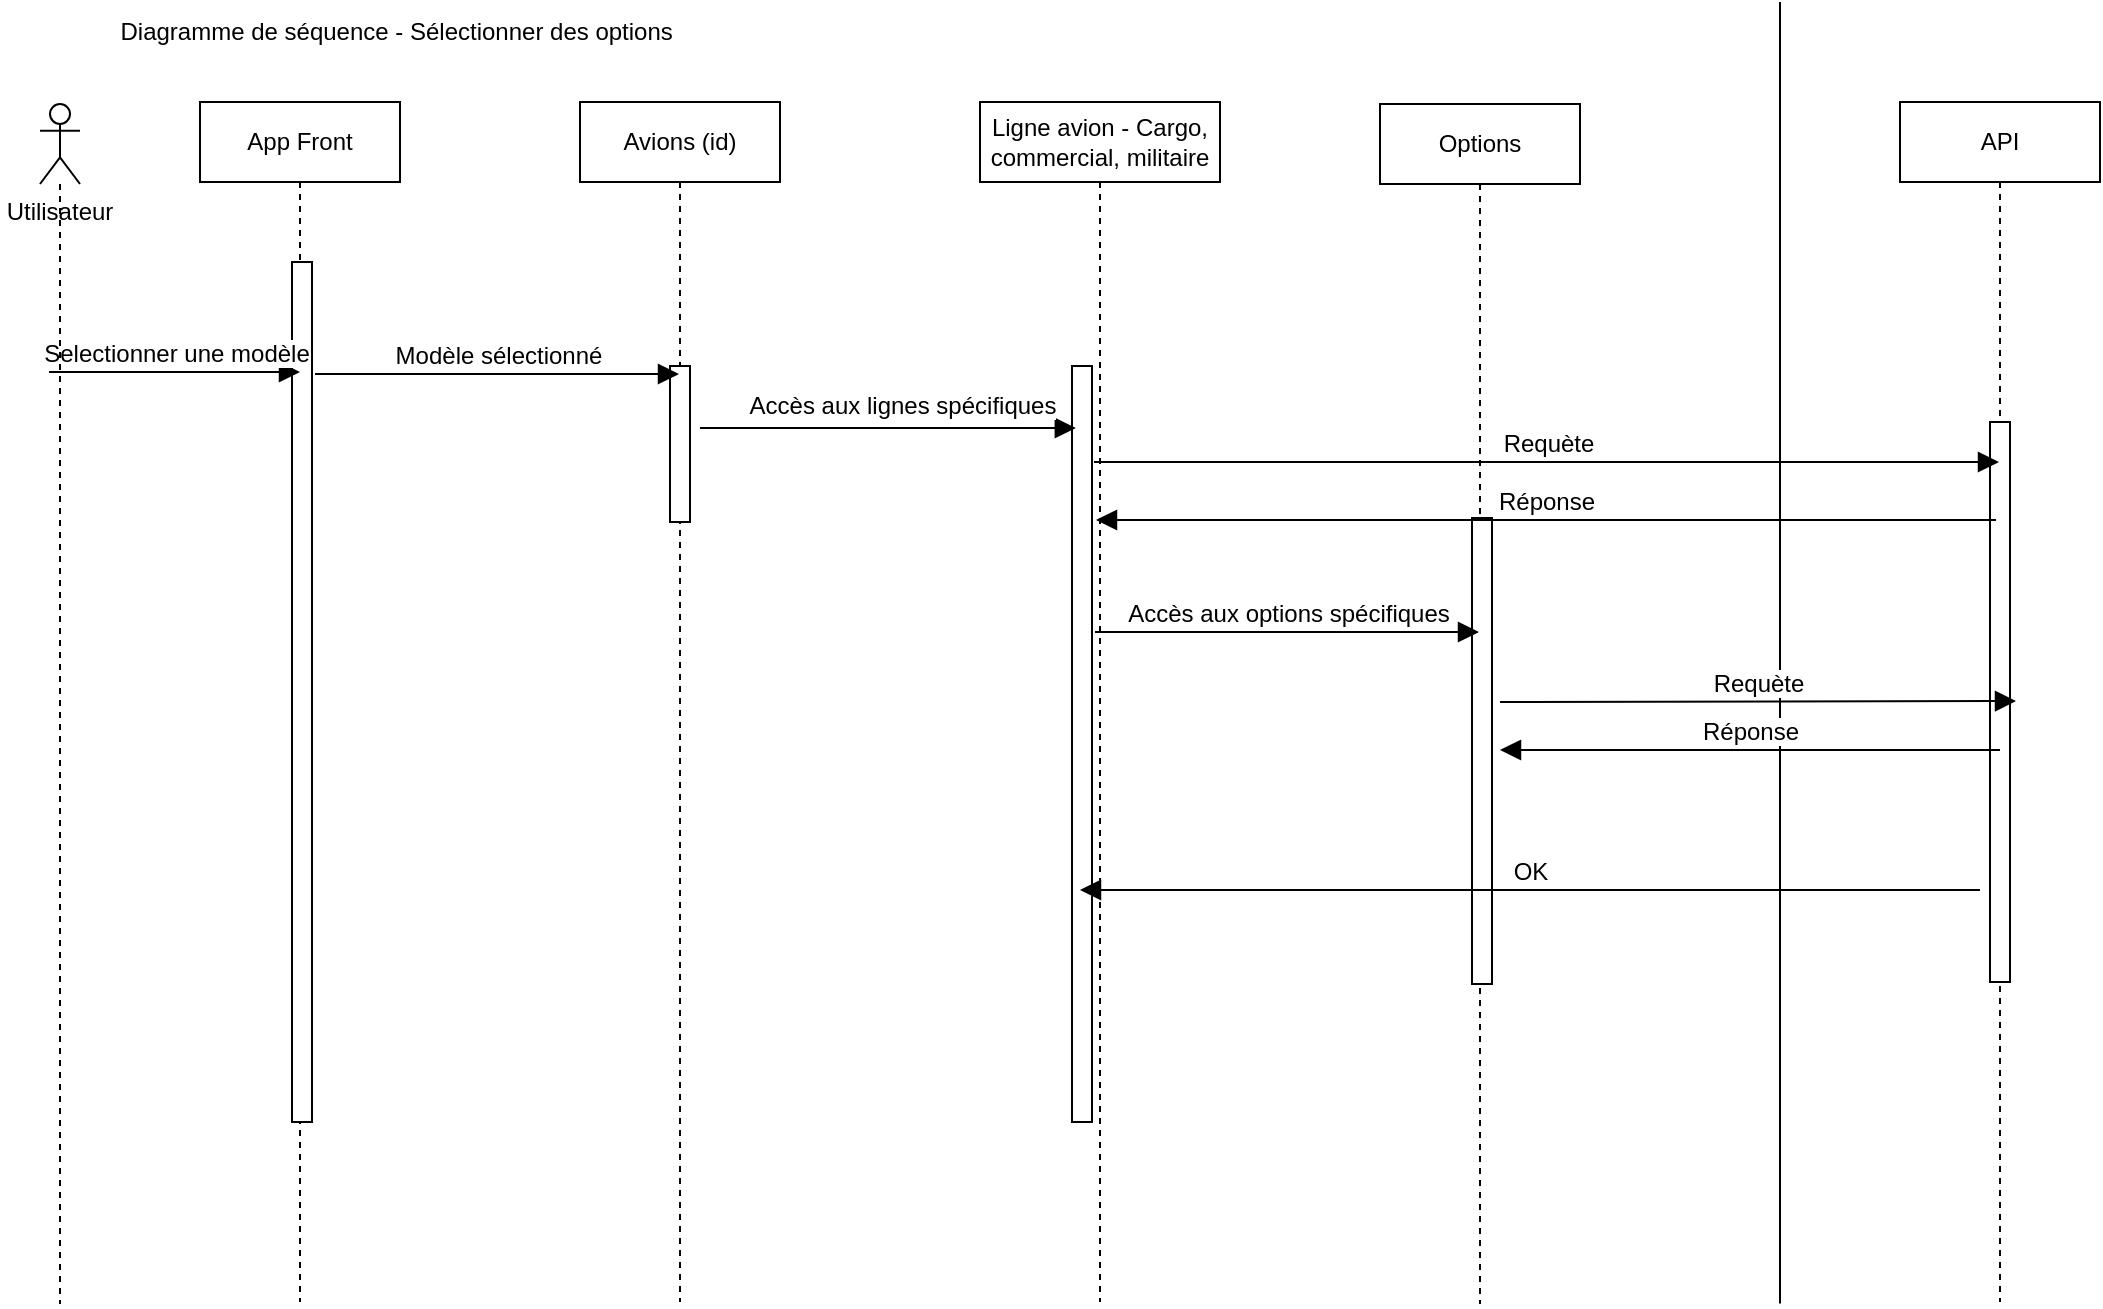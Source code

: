 <mxfile version="24.9.3">
  <diagram name="Page-1" id="bG8l3HCdxYYPTU4J25cE">
    <mxGraphModel dx="1282" dy="1710" grid="1" gridSize="10" guides="1" tooltips="1" connect="1" arrows="1" fold="1" page="1" pageScale="1" pageWidth="827" pageHeight="1169" math="0" shadow="0">
      <root>
        <mxCell id="0" />
        <mxCell id="1" parent="0" />
        <mxCell id="9ppKvF9D70RUMVK4zJBX-10" value="App Front" style="shape=umlLifeline;perimeter=lifelinePerimeter;whiteSpace=wrap;html=1;container=1;dropTarget=0;collapsible=0;recursiveResize=0;outlineConnect=0;portConstraint=eastwest;newEdgeStyle={&quot;curved&quot;:0,&quot;rounded&quot;:0};" parent="1" vertex="1">
          <mxGeometry x="130" y="40" width="100" height="600" as="geometry" />
        </mxCell>
        <mxCell id="9ppKvF9D70RUMVK4zJBX-13" value="" style="html=1;points=[[0,0,0,0,5],[0,1,0,0,-5],[1,0,0,0,5],[1,1,0,0,-5]];perimeter=orthogonalPerimeter;outlineConnect=0;targetShapes=umlLifeline;portConstraint=eastwest;newEdgeStyle={&quot;curved&quot;:0,&quot;rounded&quot;:0};" parent="9ppKvF9D70RUMVK4zJBX-10" vertex="1">
          <mxGeometry x="46" y="80" width="10" height="430" as="geometry" />
        </mxCell>
        <mxCell id="9ppKvF9D70RUMVK4zJBX-11" value="Ligne avion - Cargo, commercial, militaire" style="shape=umlLifeline;perimeter=lifelinePerimeter;whiteSpace=wrap;html=1;container=1;dropTarget=0;collapsible=0;recursiveResize=0;outlineConnect=0;portConstraint=eastwest;newEdgeStyle={&quot;curved&quot;:0,&quot;rounded&quot;:0};" parent="1" vertex="1">
          <mxGeometry x="520" y="40" width="120" height="600" as="geometry" />
        </mxCell>
        <mxCell id="9ppKvF9D70RUMVK4zJBX-17" value="" style="html=1;points=[[0,0,0,0,5],[0,1,0,0,-5],[1,0,0,0,5],[1,1,0,0,-5]];perimeter=orthogonalPerimeter;outlineConnect=0;targetShapes=umlLifeline;portConstraint=eastwest;newEdgeStyle={&quot;curved&quot;:0,&quot;rounded&quot;:0};" parent="9ppKvF9D70RUMVK4zJBX-11" vertex="1">
          <mxGeometry x="46" y="132" width="10" height="378" as="geometry" />
        </mxCell>
        <mxCell id="9ppKvF9D70RUMVK4zJBX-12" value="Options" style="shape=umlLifeline;perimeter=lifelinePerimeter;whiteSpace=wrap;html=1;container=1;dropTarget=0;collapsible=0;recursiveResize=0;outlineConnect=0;portConstraint=eastwest;newEdgeStyle={&quot;curved&quot;:0,&quot;rounded&quot;:0};" parent="1" vertex="1">
          <mxGeometry x="720" y="41" width="100" height="600" as="geometry" />
        </mxCell>
        <mxCell id="9ppKvF9D70RUMVK4zJBX-22" value="" style="html=1;points=[[0,0,0,0,5],[0,1,0,0,-5],[1,0,0,0,5],[1,1,0,0,-5]];perimeter=orthogonalPerimeter;outlineConnect=0;targetShapes=umlLifeline;portConstraint=eastwest;newEdgeStyle={&quot;curved&quot;:0,&quot;rounded&quot;:0};" parent="9ppKvF9D70RUMVK4zJBX-12" vertex="1">
          <mxGeometry x="46" y="207" width="10" height="233" as="geometry" />
        </mxCell>
        <mxCell id="9ppKvF9D70RUMVK4zJBX-21" value="Selectionner une modèle" style="html=1;verticalAlign=bottom;endArrow=block;curved=0;rounded=0;fontSize=12;startSize=8;endSize=8;" parent="1" edge="1">
          <mxGeometry width="80" relative="1" as="geometry">
            <mxPoint x="54.5" y="175" as="sourcePoint" />
            <mxPoint x="180" y="175" as="targetPoint" />
          </mxGeometry>
        </mxCell>
        <mxCell id="9ppKvF9D70RUMVK4zJBX-36" value="API" style="shape=umlLifeline;perimeter=lifelinePerimeter;whiteSpace=wrap;html=1;container=1;dropTarget=0;collapsible=0;recursiveResize=0;outlineConnect=0;portConstraint=eastwest;newEdgeStyle={&quot;curved&quot;:0,&quot;rounded&quot;:0};" parent="1" vertex="1">
          <mxGeometry x="980" y="40" width="100" height="600" as="geometry" />
        </mxCell>
        <mxCell id="9ppKvF9D70RUMVK4zJBX-40" value="" style="html=1;points=[[0,0,0,0,5],[0,1,0,0,-5],[1,0,0,0,5],[1,1,0,0,-5]];perimeter=orthogonalPerimeter;outlineConnect=0;targetShapes=umlLifeline;portConstraint=eastwest;newEdgeStyle={&quot;curved&quot;:0,&quot;rounded&quot;:0};" parent="9ppKvF9D70RUMVK4zJBX-36" vertex="1">
          <mxGeometry x="45" y="160" width="10" height="280" as="geometry" />
        </mxCell>
        <mxCell id="f0SORPLu1wxNBxf0j8MD-3" value="" style="shape=umlLifeline;perimeter=lifelinePerimeter;whiteSpace=wrap;html=1;container=1;dropTarget=0;collapsible=0;recursiveResize=0;outlineConnect=0;portConstraint=eastwest;newEdgeStyle={&quot;curved&quot;:0,&quot;rounded&quot;:0};participant=umlActor;" parent="1" vertex="1">
          <mxGeometry x="50" y="41" width="20" height="600" as="geometry" />
        </mxCell>
        <mxCell id="f0SORPLu1wxNBxf0j8MD-7" value="Avions (id)" style="shape=umlLifeline;perimeter=lifelinePerimeter;whiteSpace=wrap;html=1;container=1;dropTarget=0;collapsible=0;recursiveResize=0;outlineConnect=0;portConstraint=eastwest;newEdgeStyle={&quot;curved&quot;:0,&quot;rounded&quot;:0};" parent="1" vertex="1">
          <mxGeometry x="320" y="40" width="100" height="600" as="geometry" />
        </mxCell>
        <mxCell id="f0SORPLu1wxNBxf0j8MD-8" value="" style="html=1;points=[[0,0,0,0,5],[0,1,0,0,-5],[1,0,0,0,5],[1,1,0,0,-5]];perimeter=orthogonalPerimeter;outlineConnect=0;targetShapes=umlLifeline;portConstraint=eastwest;newEdgeStyle={&quot;curved&quot;:0,&quot;rounded&quot;:0};" parent="f0SORPLu1wxNBxf0j8MD-7" vertex="1">
          <mxGeometry x="45" y="132" width="10" height="78" as="geometry" />
        </mxCell>
        <mxCell id="f0SORPLu1wxNBxf0j8MD-9" value="Accès aux lignes spécifiques" style="html=1;verticalAlign=bottom;endArrow=block;curved=0;rounded=0;fontSize=12;startSize=8;endSize=8;" parent="1" edge="1">
          <mxGeometry x="0.069" y="2" width="80" relative="1" as="geometry">
            <mxPoint x="380" y="203" as="sourcePoint" />
            <mxPoint x="567.91" y="203" as="targetPoint" />
            <mxPoint as="offset" />
          </mxGeometry>
        </mxCell>
        <mxCell id="9_ZU9nsxjjVMOfDPYhVh-3" value="OK" style="html=1;verticalAlign=bottom;endArrow=block;curved=0;rounded=0;fontSize=12;startSize=8;endSize=8;" parent="1" edge="1">
          <mxGeometry width="80" relative="1" as="geometry">
            <mxPoint x="1020" y="434" as="sourcePoint" />
            <mxPoint x="570" y="434" as="targetPoint" />
          </mxGeometry>
        </mxCell>
        <mxCell id="zopguFTVqJUVnxxEzmCS-1" value="Accès aux options spécifiques" style="html=1;verticalAlign=bottom;endArrow=block;curved=0;rounded=0;fontSize=12;startSize=8;endSize=8;" parent="1" edge="1" target="9ppKvF9D70RUMVK4zJBX-12">
          <mxGeometry width="80" relative="1" as="geometry">
            <mxPoint x="577.5" y="305" as="sourcePoint" />
            <mxPoint x="704" y="305" as="targetPoint" />
          </mxGeometry>
        </mxCell>
        <mxCell id="haEERoZPzBM3zG14rT2W-1" value="Diagramme de séquence - Sélectionner des options&amp;nbsp;" style="text;html=1;align=center;verticalAlign=middle;whiteSpace=wrap;rounded=0;" vertex="1" parent="1">
          <mxGeometry x="80" y="-10" width="300" height="30" as="geometry" />
        </mxCell>
        <mxCell id="haEERoZPzBM3zG14rT2W-2" value="Utilisateur" style="text;html=1;align=center;verticalAlign=middle;whiteSpace=wrap;rounded=0;" vertex="1" parent="1">
          <mxGeometry x="30" y="80" width="60" height="30" as="geometry" />
        </mxCell>
        <mxCell id="haEERoZPzBM3zG14rT2W-3" value="" style="endArrow=none;html=1;rounded=0;" edge="1" parent="1">
          <mxGeometry width="50" height="50" relative="1" as="geometry">
            <mxPoint x="920" y="640.8" as="sourcePoint" />
            <mxPoint x="920" y="-10" as="targetPoint" />
          </mxGeometry>
        </mxCell>
        <mxCell id="haEERoZPzBM3zG14rT2W-4" value="Modèle sélectionné" style="html=1;verticalAlign=bottom;endArrow=block;curved=0;rounded=0;fontSize=12;startSize=8;endSize=8;" edge="1" parent="1" target="f0SORPLu1wxNBxf0j8MD-7">
          <mxGeometry width="80" relative="1" as="geometry">
            <mxPoint x="187.5" y="176" as="sourcePoint" />
            <mxPoint x="313" y="176" as="targetPoint" />
          </mxGeometry>
        </mxCell>
        <mxCell id="haEERoZPzBM3zG14rT2W-5" value="Requète" style="html=1;verticalAlign=bottom;endArrow=block;curved=0;rounded=0;fontSize=12;startSize=8;endSize=8;" edge="1" parent="1" target="9ppKvF9D70RUMVK4zJBX-36">
          <mxGeometry width="80" relative="1" as="geometry">
            <mxPoint x="577" y="220" as="sourcePoint" />
            <mxPoint x="918" y="220" as="targetPoint" />
          </mxGeometry>
        </mxCell>
        <mxCell id="haEERoZPzBM3zG14rT2W-6" value="Réponse" style="html=1;verticalAlign=bottom;endArrow=block;curved=0;rounded=0;fontSize=12;startSize=8;endSize=8;" edge="1" parent="1">
          <mxGeometry width="80" relative="1" as="geometry">
            <mxPoint x="1030" y="364" as="sourcePoint" />
            <mxPoint x="780" y="364" as="targetPoint" />
          </mxGeometry>
        </mxCell>
        <mxCell id="haEERoZPzBM3zG14rT2W-7" value="Requète" style="html=1;verticalAlign=bottom;endArrow=block;curved=0;rounded=0;fontSize=12;startSize=8;endSize=8;" edge="1" parent="1">
          <mxGeometry width="80" relative="1" as="geometry">
            <mxPoint x="780" y="340" as="sourcePoint" />
            <mxPoint x="1038" y="339.5" as="targetPoint" />
          </mxGeometry>
        </mxCell>
        <mxCell id="haEERoZPzBM3zG14rT2W-8" value="Réponse" style="html=1;verticalAlign=bottom;endArrow=block;curved=0;rounded=0;fontSize=12;startSize=8;endSize=8;" edge="1" parent="1">
          <mxGeometry width="80" relative="1" as="geometry">
            <mxPoint x="1028" y="249" as="sourcePoint" />
            <mxPoint x="578" y="249" as="targetPoint" />
          </mxGeometry>
        </mxCell>
      </root>
    </mxGraphModel>
  </diagram>
</mxfile>
